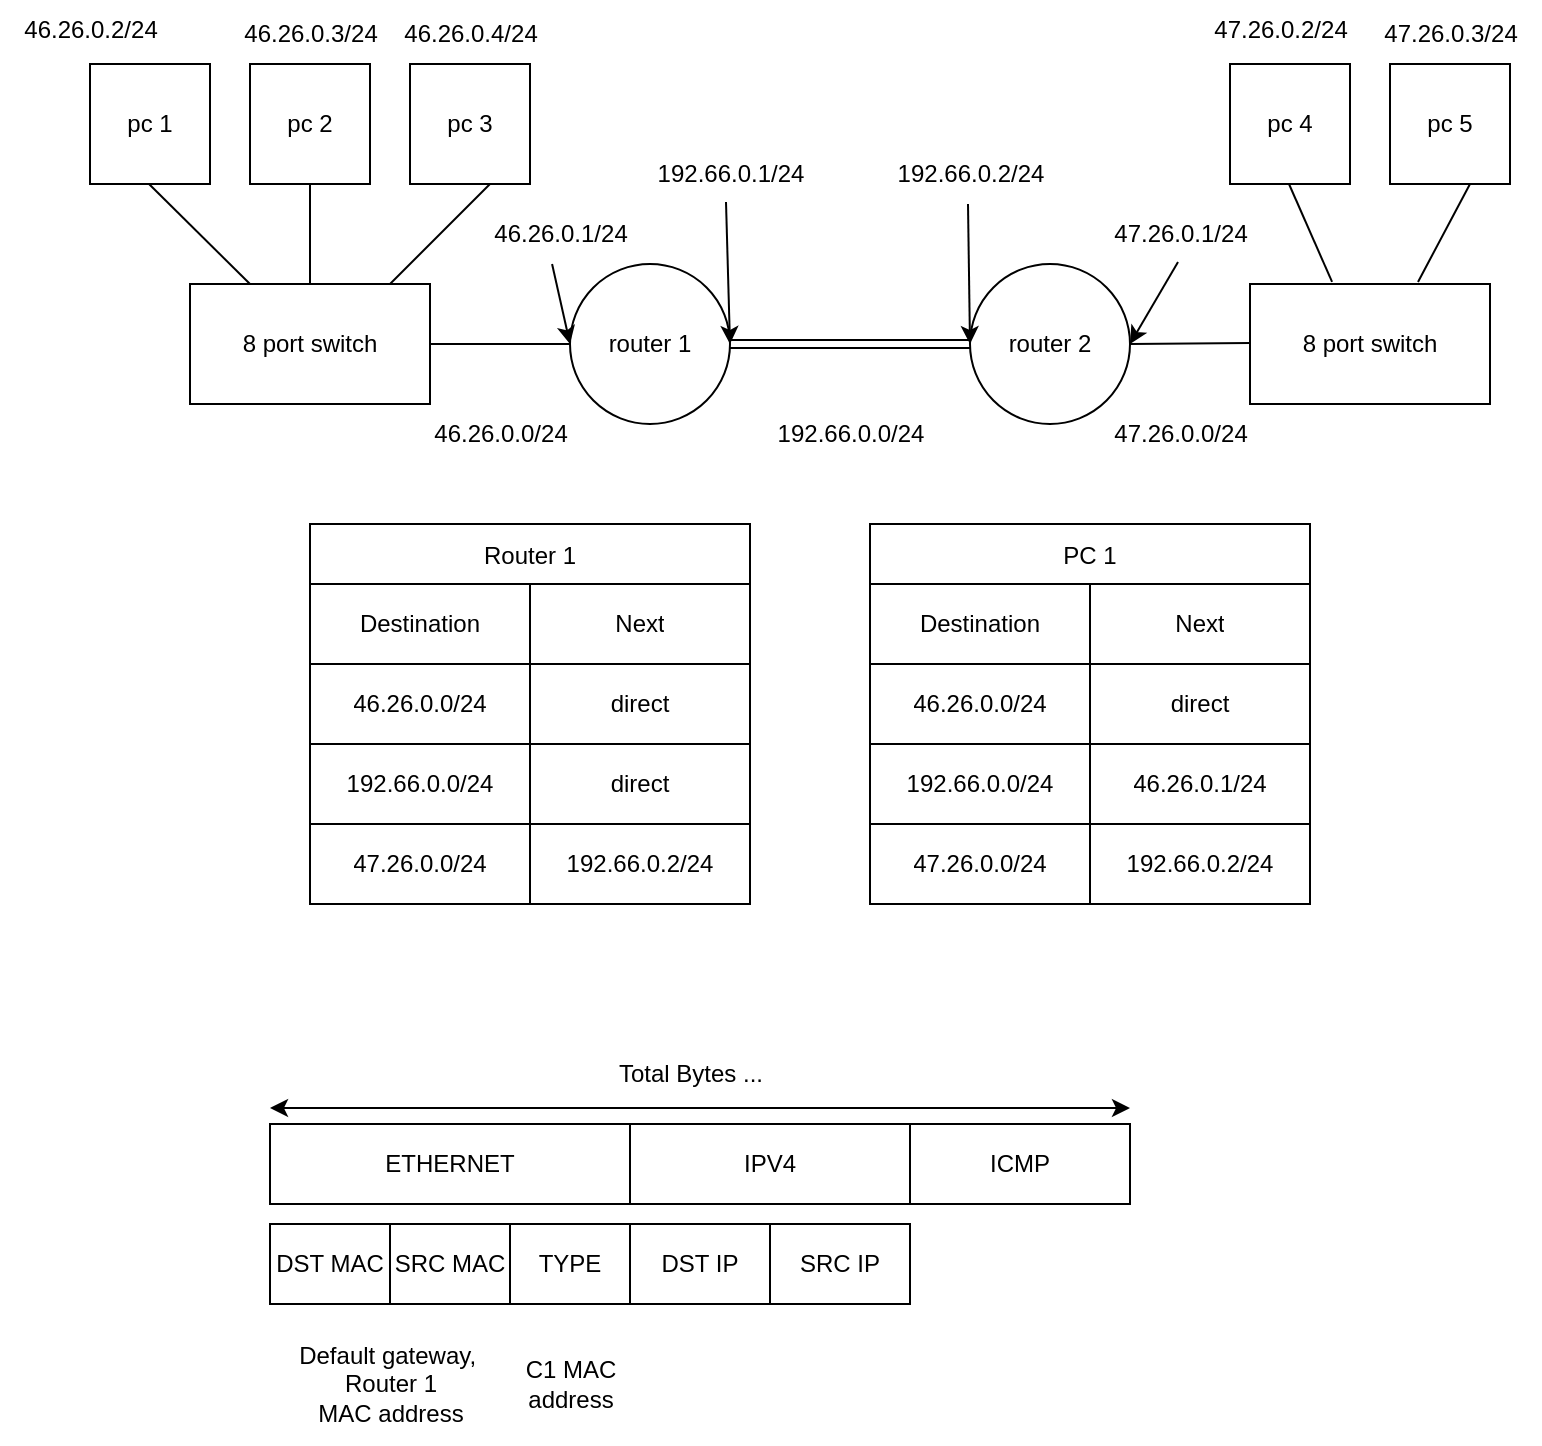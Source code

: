 <mxfile version="24.2.2" type="google">
  <diagram name="Page-1" id="2mOgMRaOgwee97mOUMlh">
    <mxGraphModel grid="1" page="1" gridSize="10" guides="1" tooltips="1" connect="1" arrows="1" fold="1" pageScale="1" pageWidth="827" pageHeight="1169" math="0" shadow="0">
      <root>
        <mxCell id="0" />
        <mxCell id="1" parent="0" />
        <mxCell id="NaPLUEEXEYmb0pdQJUKP-1" value="pc 1" style="whiteSpace=wrap;html=1;aspect=fixed;" vertex="1" parent="1">
          <mxGeometry x="60" y="120" width="60" height="60" as="geometry" />
        </mxCell>
        <mxCell id="NaPLUEEXEYmb0pdQJUKP-2" value="pc 2" style="whiteSpace=wrap;html=1;aspect=fixed;" vertex="1" parent="1">
          <mxGeometry x="140" y="120" width="60" height="60" as="geometry" />
        </mxCell>
        <mxCell id="NaPLUEEXEYmb0pdQJUKP-3" value="pc 3" style="whiteSpace=wrap;html=1;aspect=fixed;" vertex="1" parent="1">
          <mxGeometry x="220" y="120" width="60" height="60" as="geometry" />
        </mxCell>
        <mxCell id="NaPLUEEXEYmb0pdQJUKP-4" value="pc 5" style="whiteSpace=wrap;html=1;aspect=fixed;" vertex="1" parent="1">
          <mxGeometry x="710" y="120" width="60" height="60" as="geometry" />
        </mxCell>
        <mxCell id="NaPLUEEXEYmb0pdQJUKP-5" value="pc 4" style="whiteSpace=wrap;html=1;aspect=fixed;" vertex="1" parent="1">
          <mxGeometry x="630" y="120" width="60" height="60" as="geometry" />
        </mxCell>
        <mxCell id="NaPLUEEXEYmb0pdQJUKP-6" value="8 port switch" style="rounded=0;whiteSpace=wrap;html=1;" vertex="1" parent="1">
          <mxGeometry x="110" y="230" width="120" height="60" as="geometry" />
        </mxCell>
        <mxCell id="NaPLUEEXEYmb0pdQJUKP-8" value="8 port switch" style="rounded=0;whiteSpace=wrap;html=1;" vertex="1" parent="1">
          <mxGeometry x="640" y="230" width="120" height="60" as="geometry" />
        </mxCell>
        <mxCell id="NaPLUEEXEYmb0pdQJUKP-9" value="router 1" style="ellipse;whiteSpace=wrap;html=1;aspect=fixed;" vertex="1" parent="1">
          <mxGeometry x="300" y="220" width="80" height="80" as="geometry" />
        </mxCell>
        <mxCell id="NaPLUEEXEYmb0pdQJUKP-10" value="router 2" style="ellipse;whiteSpace=wrap;html=1;aspect=fixed;" vertex="1" parent="1">
          <mxGeometry x="500" y="220" width="80" height="80" as="geometry" />
        </mxCell>
        <mxCell id="NaPLUEEXEYmb0pdQJUKP-11" value="" style="shape=link;html=1;rounded=0;entryX=0;entryY=0.5;entryDx=0;entryDy=0;" edge="1" parent="1" target="NaPLUEEXEYmb0pdQJUKP-10">
          <mxGeometry width="100" relative="1" as="geometry">
            <mxPoint x="380" y="260" as="sourcePoint" />
            <mxPoint x="480" y="259.5" as="targetPoint" />
          </mxGeometry>
        </mxCell>
        <mxCell id="NaPLUEEXEYmb0pdQJUKP-12" value="" style="endArrow=none;html=1;rounded=0;exitX=1;exitY=0.5;exitDx=0;exitDy=0;" edge="1" parent="1" source="NaPLUEEXEYmb0pdQJUKP-6">
          <mxGeometry width="50" height="50" relative="1" as="geometry">
            <mxPoint x="250" y="310" as="sourcePoint" />
            <mxPoint x="300" y="260" as="targetPoint" />
          </mxGeometry>
        </mxCell>
        <mxCell id="NaPLUEEXEYmb0pdQJUKP-13" value="" style="endArrow=none;html=1;rounded=0;" edge="1" parent="1">
          <mxGeometry width="50" height="50" relative="1" as="geometry">
            <mxPoint x="580" y="260" as="sourcePoint" />
            <mxPoint x="640" y="259.5" as="targetPoint" />
          </mxGeometry>
        </mxCell>
        <mxCell id="NaPLUEEXEYmb0pdQJUKP-14" value="" style="endArrow=none;html=1;rounded=0;" edge="1" parent="1">
          <mxGeometry width="50" height="50" relative="1" as="geometry">
            <mxPoint x="210" y="230" as="sourcePoint" />
            <mxPoint x="260" y="180" as="targetPoint" />
          </mxGeometry>
        </mxCell>
        <mxCell id="NaPLUEEXEYmb0pdQJUKP-15" value="" style="endArrow=none;html=1;rounded=0;exitX=0.7;exitY=-0.017;exitDx=0;exitDy=0;exitPerimeter=0;" edge="1" parent="1" source="NaPLUEEXEYmb0pdQJUKP-8">
          <mxGeometry width="50" height="50" relative="1" as="geometry">
            <mxPoint x="700" y="230" as="sourcePoint" />
            <mxPoint x="750" y="180" as="targetPoint" />
          </mxGeometry>
        </mxCell>
        <mxCell id="NaPLUEEXEYmb0pdQJUKP-16" value="" style="endArrow=none;html=1;rounded=0;exitX=0.5;exitY=0;exitDx=0;exitDy=0;" edge="1" parent="1" source="NaPLUEEXEYmb0pdQJUKP-6">
          <mxGeometry width="50" height="50" relative="1" as="geometry">
            <mxPoint x="120" y="230" as="sourcePoint" />
            <mxPoint x="170" y="180" as="targetPoint" />
          </mxGeometry>
        </mxCell>
        <mxCell id="NaPLUEEXEYmb0pdQJUKP-17" value="" style="endArrow=none;html=1;rounded=0;exitX=0.342;exitY=-0.017;exitDx=0;exitDy=0;exitPerimeter=0;" edge="1" parent="1" source="NaPLUEEXEYmb0pdQJUKP-8">
          <mxGeometry width="50" height="50" relative="1" as="geometry">
            <mxPoint x="659.5" y="230" as="sourcePoint" />
            <mxPoint x="659.5" y="180" as="targetPoint" />
          </mxGeometry>
        </mxCell>
        <mxCell id="NaPLUEEXEYmb0pdQJUKP-18" value="" style="endArrow=none;html=1;rounded=0;exitX=0.25;exitY=0;exitDx=0;exitDy=0;" edge="1" parent="1" source="NaPLUEEXEYmb0pdQJUKP-6">
          <mxGeometry width="50" height="50" relative="1" as="geometry">
            <mxPoint x="89.5" y="230" as="sourcePoint" />
            <mxPoint x="89.5" y="180" as="targetPoint" />
          </mxGeometry>
        </mxCell>
        <mxCell id="NaPLUEEXEYmb0pdQJUKP-19" value="46.26.0.2/24" style="text;html=1;align=center;verticalAlign=middle;resizable=0;points=[];autosize=1;strokeColor=none;fillColor=none;" vertex="1" parent="1">
          <mxGeometry x="15" y="88" width="90" height="30" as="geometry" />
        </mxCell>
        <mxCell id="NaPLUEEXEYmb0pdQJUKP-20" value="46.26.0.3/24" style="text;html=1;align=center;verticalAlign=middle;resizable=0;points=[];autosize=1;strokeColor=none;fillColor=none;" vertex="1" parent="1">
          <mxGeometry x="125" y="90" width="90" height="30" as="geometry" />
        </mxCell>
        <mxCell id="NaPLUEEXEYmb0pdQJUKP-21" value="46.26.0.4/24" style="text;html=1;align=center;verticalAlign=middle;resizable=0;points=[];autosize=1;strokeColor=none;fillColor=none;" vertex="1" parent="1">
          <mxGeometry x="205" y="90" width="90" height="30" as="geometry" />
        </mxCell>
        <mxCell id="NaPLUEEXEYmb0pdQJUKP-22" value="46.26.0.0/24" style="text;html=1;align=center;verticalAlign=middle;resizable=0;points=[];autosize=1;strokeColor=none;fillColor=none;" vertex="1" parent="1">
          <mxGeometry x="220" y="290" width="90" height="30" as="geometry" />
        </mxCell>
        <mxCell id="NaPLUEEXEYmb0pdQJUKP-23" value="47.26.0.2/24" style="text;html=1;align=center;verticalAlign=middle;resizable=0;points=[];autosize=1;strokeColor=none;fillColor=none;" vertex="1" parent="1">
          <mxGeometry x="610" y="88" width="90" height="30" as="geometry" />
        </mxCell>
        <mxCell id="NaPLUEEXEYmb0pdQJUKP-24" value="47.26.0.3/24" style="text;html=1;align=center;verticalAlign=middle;resizable=0;points=[];autosize=1;strokeColor=none;fillColor=none;" vertex="1" parent="1">
          <mxGeometry x="695" y="90" width="90" height="30" as="geometry" />
        </mxCell>
        <mxCell id="NaPLUEEXEYmb0pdQJUKP-25" value="47.26.0.0/24" style="text;html=1;align=center;verticalAlign=middle;resizable=0;points=[];autosize=1;strokeColor=none;fillColor=none;" vertex="1" parent="1">
          <mxGeometry x="560" y="290" width="90" height="30" as="geometry" />
        </mxCell>
        <mxCell id="NaPLUEEXEYmb0pdQJUKP-26" value="192.66.0.1/24" style="text;html=1;align=center;verticalAlign=middle;resizable=0;points=[];autosize=1;strokeColor=none;fillColor=none;" vertex="1" parent="1">
          <mxGeometry x="330" y="160" width="100" height="30" as="geometry" />
        </mxCell>
        <mxCell id="NaPLUEEXEYmb0pdQJUKP-27" value="192.66.0.2/24" style="text;html=1;align=center;verticalAlign=middle;resizable=0;points=[];autosize=1;strokeColor=none;fillColor=none;" vertex="1" parent="1">
          <mxGeometry x="450" y="160" width="100" height="30" as="geometry" />
        </mxCell>
        <mxCell id="NaPLUEEXEYmb0pdQJUKP-28" value="192.66.0.0/24" style="text;html=1;align=center;verticalAlign=middle;resizable=0;points=[];autosize=1;strokeColor=none;fillColor=none;" vertex="1" parent="1">
          <mxGeometry x="390" y="290" width="100" height="30" as="geometry" />
        </mxCell>
        <mxCell id="NaPLUEEXEYmb0pdQJUKP-29" value="46.26.0.1/24" style="text;html=1;align=center;verticalAlign=middle;resizable=0;points=[];autosize=1;strokeColor=none;fillColor=none;" vertex="1" parent="1">
          <mxGeometry x="250" y="190" width="90" height="30" as="geometry" />
        </mxCell>
        <mxCell id="NaPLUEEXEYmb0pdQJUKP-30" value="47.26.0.1/24" style="text;html=1;align=center;verticalAlign=middle;resizable=0;points=[];autosize=1;strokeColor=none;fillColor=none;" vertex="1" parent="1">
          <mxGeometry x="560" y="190" width="90" height="30" as="geometry" />
        </mxCell>
        <mxCell id="ICIe0X3Uief77Eae406d-1" value="Router 1" style="shape=table;startSize=30;container=1;collapsible=0;childLayout=tableLayout;" vertex="1" parent="1">
          <mxGeometry x="170" y="350" width="220" height="190" as="geometry" />
        </mxCell>
        <mxCell id="ICIe0X3Uief77Eae406d-2" value="" style="shape=tableRow;horizontal=0;startSize=0;swimlaneHead=0;swimlaneBody=0;strokeColor=inherit;top=0;left=0;bottom=0;right=0;collapsible=0;dropTarget=0;fillColor=none;points=[[0,0.5],[1,0.5]];portConstraint=eastwest;" vertex="1" parent="ICIe0X3Uief77Eae406d-1">
          <mxGeometry y="30" width="220" height="40" as="geometry" />
        </mxCell>
        <mxCell id="ICIe0X3Uief77Eae406d-3" value="Destination" style="shape=partialRectangle;html=1;whiteSpace=wrap;connectable=0;strokeColor=inherit;overflow=hidden;fillColor=none;top=0;left=0;bottom=0;right=0;pointerEvents=1;" vertex="1" parent="ICIe0X3Uief77Eae406d-2">
          <mxGeometry width="110" height="40" as="geometry">
            <mxRectangle width="110" height="40" as="alternateBounds" />
          </mxGeometry>
        </mxCell>
        <mxCell id="ICIe0X3Uief77Eae406d-4" value="Next" style="shape=partialRectangle;html=1;whiteSpace=wrap;connectable=0;strokeColor=inherit;overflow=hidden;fillColor=none;top=0;left=0;bottom=0;right=0;pointerEvents=1;" vertex="1" parent="ICIe0X3Uief77Eae406d-2">
          <mxGeometry x="110" width="110" height="40" as="geometry">
            <mxRectangle width="110" height="40" as="alternateBounds" />
          </mxGeometry>
        </mxCell>
        <mxCell id="ICIe0X3Uief77Eae406d-5" value="" style="shape=tableRow;horizontal=0;startSize=0;swimlaneHead=0;swimlaneBody=0;strokeColor=inherit;top=0;left=0;bottom=0;right=0;collapsible=0;dropTarget=0;fillColor=none;points=[[0,0.5],[1,0.5]];portConstraint=eastwest;" vertex="1" parent="ICIe0X3Uief77Eae406d-1">
          <mxGeometry y="70" width="220" height="40" as="geometry" />
        </mxCell>
        <mxCell id="ICIe0X3Uief77Eae406d-6" value="&lt;span style=&quot;white-space: nowrap;&quot;&gt;46.26.0.0/24&lt;/span&gt;" style="shape=partialRectangle;html=1;whiteSpace=wrap;connectable=0;strokeColor=inherit;overflow=hidden;fillColor=none;top=0;left=0;bottom=0;right=0;pointerEvents=1;" vertex="1" parent="ICIe0X3Uief77Eae406d-5">
          <mxGeometry width="110" height="40" as="geometry">
            <mxRectangle width="110" height="40" as="alternateBounds" />
          </mxGeometry>
        </mxCell>
        <mxCell id="ICIe0X3Uief77Eae406d-7" value="direct" style="shape=partialRectangle;html=1;whiteSpace=wrap;connectable=0;strokeColor=inherit;overflow=hidden;fillColor=none;top=0;left=0;bottom=0;right=0;pointerEvents=1;" vertex="1" parent="ICIe0X3Uief77Eae406d-5">
          <mxGeometry x="110" width="110" height="40" as="geometry">
            <mxRectangle width="110" height="40" as="alternateBounds" />
          </mxGeometry>
        </mxCell>
        <mxCell id="ICIe0X3Uief77Eae406d-8" value="" style="shape=tableRow;horizontal=0;startSize=0;swimlaneHead=0;swimlaneBody=0;strokeColor=inherit;top=0;left=0;bottom=0;right=0;collapsible=0;dropTarget=0;fillColor=none;points=[[0,0.5],[1,0.5]];portConstraint=eastwest;" vertex="1" parent="ICIe0X3Uief77Eae406d-1">
          <mxGeometry y="110" width="220" height="40" as="geometry" />
        </mxCell>
        <mxCell id="ICIe0X3Uief77Eae406d-9" value="&lt;span style=&quot;white-space: nowrap;&quot;&gt;192.66.0.0/24&lt;/span&gt;" style="shape=partialRectangle;html=1;whiteSpace=wrap;connectable=0;strokeColor=inherit;overflow=hidden;fillColor=none;top=0;left=0;bottom=0;right=0;pointerEvents=1;" vertex="1" parent="ICIe0X3Uief77Eae406d-8">
          <mxGeometry width="110" height="40" as="geometry">
            <mxRectangle width="110" height="40" as="alternateBounds" />
          </mxGeometry>
        </mxCell>
        <mxCell id="ICIe0X3Uief77Eae406d-10" value="direct" style="shape=partialRectangle;html=1;whiteSpace=wrap;connectable=0;strokeColor=inherit;overflow=hidden;fillColor=none;top=0;left=0;bottom=0;right=0;pointerEvents=1;" vertex="1" parent="ICIe0X3Uief77Eae406d-8">
          <mxGeometry x="110" width="110" height="40" as="geometry">
            <mxRectangle width="110" height="40" as="alternateBounds" />
          </mxGeometry>
        </mxCell>
        <mxCell id="ICIe0X3Uief77Eae406d-11" value="" style="shape=tableRow;horizontal=0;startSize=0;swimlaneHead=0;swimlaneBody=0;strokeColor=inherit;top=0;left=0;bottom=0;right=0;collapsible=0;dropTarget=0;fillColor=none;points=[[0,0.5],[1,0.5]];portConstraint=eastwest;" vertex="1" parent="ICIe0X3Uief77Eae406d-1">
          <mxGeometry y="150" width="220" height="40" as="geometry" />
        </mxCell>
        <mxCell id="ICIe0X3Uief77Eae406d-12" value="&lt;span style=&quot;white-space: nowrap;&quot;&gt;47.26.0.0/24&lt;/span&gt;" style="shape=partialRectangle;html=1;whiteSpace=wrap;connectable=0;strokeColor=inherit;overflow=hidden;fillColor=none;top=0;left=0;bottom=0;right=0;pointerEvents=1;" vertex="1" parent="ICIe0X3Uief77Eae406d-11">
          <mxGeometry width="110" height="40" as="geometry">
            <mxRectangle width="110" height="40" as="alternateBounds" />
          </mxGeometry>
        </mxCell>
        <mxCell id="ICIe0X3Uief77Eae406d-13" value="&lt;span style=&quot;white-space: nowrap;&quot;&gt;192.66.0.2/24&lt;/span&gt;" style="shape=partialRectangle;html=1;whiteSpace=wrap;connectable=0;strokeColor=inherit;overflow=hidden;fillColor=none;top=0;left=0;bottom=0;right=0;pointerEvents=1;" vertex="1" parent="ICIe0X3Uief77Eae406d-11">
          <mxGeometry x="110" width="110" height="40" as="geometry">
            <mxRectangle width="110" height="40" as="alternateBounds" />
          </mxGeometry>
        </mxCell>
        <mxCell id="ICIe0X3Uief77Eae406d-14" value="PC 1" style="shape=table;startSize=30;container=1;collapsible=0;childLayout=tableLayout;" vertex="1" parent="1">
          <mxGeometry x="450" y="350" width="220" height="190" as="geometry" />
        </mxCell>
        <mxCell id="ICIe0X3Uief77Eae406d-15" value="" style="shape=tableRow;horizontal=0;startSize=0;swimlaneHead=0;swimlaneBody=0;strokeColor=inherit;top=0;left=0;bottom=0;right=0;collapsible=0;dropTarget=0;fillColor=none;points=[[0,0.5],[1,0.5]];portConstraint=eastwest;" vertex="1" parent="ICIe0X3Uief77Eae406d-14">
          <mxGeometry y="30" width="220" height="40" as="geometry" />
        </mxCell>
        <mxCell id="ICIe0X3Uief77Eae406d-16" value="Destination" style="shape=partialRectangle;html=1;whiteSpace=wrap;connectable=0;strokeColor=inherit;overflow=hidden;fillColor=none;top=0;left=0;bottom=0;right=0;pointerEvents=1;" vertex="1" parent="ICIe0X3Uief77Eae406d-15">
          <mxGeometry width="110" height="40" as="geometry">
            <mxRectangle width="110" height="40" as="alternateBounds" />
          </mxGeometry>
        </mxCell>
        <mxCell id="ICIe0X3Uief77Eae406d-17" value="Next" style="shape=partialRectangle;html=1;whiteSpace=wrap;connectable=0;strokeColor=inherit;overflow=hidden;fillColor=none;top=0;left=0;bottom=0;right=0;pointerEvents=1;" vertex="1" parent="ICIe0X3Uief77Eae406d-15">
          <mxGeometry x="110" width="110" height="40" as="geometry">
            <mxRectangle width="110" height="40" as="alternateBounds" />
          </mxGeometry>
        </mxCell>
        <mxCell id="ICIe0X3Uief77Eae406d-18" value="" style="shape=tableRow;horizontal=0;startSize=0;swimlaneHead=0;swimlaneBody=0;strokeColor=inherit;top=0;left=0;bottom=0;right=0;collapsible=0;dropTarget=0;fillColor=none;points=[[0,0.5],[1,0.5]];portConstraint=eastwest;" vertex="1" parent="ICIe0X3Uief77Eae406d-14">
          <mxGeometry y="70" width="220" height="40" as="geometry" />
        </mxCell>
        <mxCell id="ICIe0X3Uief77Eae406d-19" value="&lt;span style=&quot;white-space: nowrap;&quot;&gt;46.26.0.0/24&lt;/span&gt;" style="shape=partialRectangle;html=1;whiteSpace=wrap;connectable=0;strokeColor=inherit;overflow=hidden;fillColor=none;top=0;left=0;bottom=0;right=0;pointerEvents=1;" vertex="1" parent="ICIe0X3Uief77Eae406d-18">
          <mxGeometry width="110" height="40" as="geometry">
            <mxRectangle width="110" height="40" as="alternateBounds" />
          </mxGeometry>
        </mxCell>
        <mxCell id="ICIe0X3Uief77Eae406d-20" value="direct" style="shape=partialRectangle;html=1;whiteSpace=wrap;connectable=0;strokeColor=inherit;overflow=hidden;fillColor=none;top=0;left=0;bottom=0;right=0;pointerEvents=1;" vertex="1" parent="ICIe0X3Uief77Eae406d-18">
          <mxGeometry x="110" width="110" height="40" as="geometry">
            <mxRectangle width="110" height="40" as="alternateBounds" />
          </mxGeometry>
        </mxCell>
        <mxCell id="ICIe0X3Uief77Eae406d-21" value="" style="shape=tableRow;horizontal=0;startSize=0;swimlaneHead=0;swimlaneBody=0;strokeColor=inherit;top=0;left=0;bottom=0;right=0;collapsible=0;dropTarget=0;fillColor=none;points=[[0,0.5],[1,0.5]];portConstraint=eastwest;" vertex="1" parent="ICIe0X3Uief77Eae406d-14">
          <mxGeometry y="110" width="220" height="40" as="geometry" />
        </mxCell>
        <mxCell id="ICIe0X3Uief77Eae406d-22" value="&lt;span style=&quot;white-space: nowrap;&quot;&gt;192.66.0.0/24&lt;/span&gt;" style="shape=partialRectangle;html=1;whiteSpace=wrap;connectable=0;strokeColor=inherit;overflow=hidden;fillColor=none;top=0;left=0;bottom=0;right=0;pointerEvents=1;" vertex="1" parent="ICIe0X3Uief77Eae406d-21">
          <mxGeometry width="110" height="40" as="geometry">
            <mxRectangle width="110" height="40" as="alternateBounds" />
          </mxGeometry>
        </mxCell>
        <mxCell id="ICIe0X3Uief77Eae406d-23" value="&lt;span style=&quot;white-space: nowrap;&quot;&gt;46.26.0.1/24&lt;/span&gt;" style="shape=partialRectangle;html=1;whiteSpace=wrap;connectable=0;strokeColor=inherit;overflow=hidden;fillColor=none;top=0;left=0;bottom=0;right=0;pointerEvents=1;" vertex="1" parent="ICIe0X3Uief77Eae406d-21">
          <mxGeometry x="110" width="110" height="40" as="geometry">
            <mxRectangle width="110" height="40" as="alternateBounds" />
          </mxGeometry>
        </mxCell>
        <mxCell id="ICIe0X3Uief77Eae406d-24" value="" style="shape=tableRow;horizontal=0;startSize=0;swimlaneHead=0;swimlaneBody=0;strokeColor=inherit;top=0;left=0;bottom=0;right=0;collapsible=0;dropTarget=0;fillColor=none;points=[[0,0.5],[1,0.5]];portConstraint=eastwest;" vertex="1" parent="ICIe0X3Uief77Eae406d-14">
          <mxGeometry y="150" width="220" height="40" as="geometry" />
        </mxCell>
        <mxCell id="ICIe0X3Uief77Eae406d-25" value="&lt;span style=&quot;white-space: nowrap;&quot;&gt;47.26.0.0/24&lt;/span&gt;" style="shape=partialRectangle;html=1;whiteSpace=wrap;connectable=0;strokeColor=inherit;overflow=hidden;fillColor=none;top=0;left=0;bottom=0;right=0;pointerEvents=1;" vertex="1" parent="ICIe0X3Uief77Eae406d-24">
          <mxGeometry width="110" height="40" as="geometry">
            <mxRectangle width="110" height="40" as="alternateBounds" />
          </mxGeometry>
        </mxCell>
        <mxCell id="ICIe0X3Uief77Eae406d-26" value="&lt;span style=&quot;white-space: nowrap;&quot;&gt;192.66.0.2/24&lt;/span&gt;" style="shape=partialRectangle;html=1;whiteSpace=wrap;connectable=0;strokeColor=inherit;overflow=hidden;fillColor=none;top=0;left=0;bottom=0;right=0;pointerEvents=1;" vertex="1" parent="ICIe0X3Uief77Eae406d-24">
          <mxGeometry x="110" width="110" height="40" as="geometry">
            <mxRectangle width="110" height="40" as="alternateBounds" />
          </mxGeometry>
        </mxCell>
        <mxCell id="ICIe0X3Uief77Eae406d-32" value="" style="endArrow=classic;html=1;rounded=0;exitX=0.48;exitY=0.967;exitDx=0;exitDy=0;exitPerimeter=0;" edge="1" parent="1" source="NaPLUEEXEYmb0pdQJUKP-26">
          <mxGeometry width="50" height="50" relative="1" as="geometry">
            <mxPoint x="400" y="370" as="sourcePoint" />
            <mxPoint x="380" y="260" as="targetPoint" />
          </mxGeometry>
        </mxCell>
        <mxCell id="ICIe0X3Uief77Eae406d-33" value="" style="endArrow=classic;html=1;rounded=0;exitX=0.49;exitY=1;exitDx=0;exitDy=0;exitPerimeter=0;" edge="1" parent="1" source="NaPLUEEXEYmb0pdQJUKP-27">
          <mxGeometry width="50" height="50" relative="1" as="geometry">
            <mxPoint x="400" y="370" as="sourcePoint" />
            <mxPoint x="500" y="260" as="targetPoint" />
          </mxGeometry>
        </mxCell>
        <mxCell id="ICIe0X3Uief77Eae406d-35" value="" style="endArrow=classic;html=1;rounded=0;exitX=0.456;exitY=1;exitDx=0;exitDy=0;exitPerimeter=0;entryX=0;entryY=0.5;entryDx=0;entryDy=0;" edge="1" parent="1" source="NaPLUEEXEYmb0pdQJUKP-29" target="NaPLUEEXEYmb0pdQJUKP-9">
          <mxGeometry width="50" height="50" relative="1" as="geometry">
            <mxPoint x="400" y="370" as="sourcePoint" />
            <mxPoint x="450" y="320" as="targetPoint" />
          </mxGeometry>
        </mxCell>
        <mxCell id="ICIe0X3Uief77Eae406d-36" value="" style="endArrow=classic;html=1;rounded=0;exitX=0.489;exitY=0.967;exitDx=0;exitDy=0;exitPerimeter=0;entryX=1;entryY=0.5;entryDx=0;entryDy=0;" edge="1" parent="1" source="NaPLUEEXEYmb0pdQJUKP-30" target="NaPLUEEXEYmb0pdQJUKP-10">
          <mxGeometry width="50" height="50" relative="1" as="geometry">
            <mxPoint x="400" y="370" as="sourcePoint" />
            <mxPoint x="450" y="320" as="targetPoint" />
          </mxGeometry>
        </mxCell>
        <mxCell id="ICIe0X3Uief77Eae406d-37" value="ETHERNET" style="rounded=0;whiteSpace=wrap;html=1;" vertex="1" parent="1">
          <mxGeometry x="150" y="650" width="180" height="40" as="geometry" />
        </mxCell>
        <mxCell id="ICIe0X3Uief77Eae406d-38" value="IPV4" style="rounded=0;whiteSpace=wrap;html=1;" vertex="1" parent="1">
          <mxGeometry x="330" y="650" width="140" height="40" as="geometry" />
        </mxCell>
        <mxCell id="ICIe0X3Uief77Eae406d-39" value="ICMP" style="rounded=0;whiteSpace=wrap;html=1;" vertex="1" parent="1">
          <mxGeometry x="470" y="650" width="110" height="40" as="geometry" />
        </mxCell>
        <mxCell id="ICIe0X3Uief77Eae406d-40" value="DST MAC" style="rounded=0;whiteSpace=wrap;html=1;" vertex="1" parent="1">
          <mxGeometry x="150" y="700" width="60" height="40" as="geometry" />
        </mxCell>
        <mxCell id="ICIe0X3Uief77Eae406d-41" value="SRC MAC" style="rounded=0;whiteSpace=wrap;html=1;" vertex="1" parent="1">
          <mxGeometry x="210" y="700" width="60" height="40" as="geometry" />
        </mxCell>
        <mxCell id="ICIe0X3Uief77Eae406d-42" value="TYPE" style="rounded=0;whiteSpace=wrap;html=1;" vertex="1" parent="1">
          <mxGeometry x="270" y="700" width="60" height="40" as="geometry" />
        </mxCell>
        <mxCell id="ICIe0X3Uief77Eae406d-43" value="DST IP" style="rounded=0;whiteSpace=wrap;html=1;" vertex="1" parent="1">
          <mxGeometry x="330" y="700" width="70" height="40" as="geometry" />
        </mxCell>
        <mxCell id="ICIe0X3Uief77Eae406d-44" value="SRC IP" style="rounded=0;whiteSpace=wrap;html=1;" vertex="1" parent="1">
          <mxGeometry x="400" y="700" width="70" height="40" as="geometry" />
        </mxCell>
        <mxCell id="ICIe0X3Uief77Eae406d-45" value="Default gateway,&amp;nbsp;&lt;div&gt;Router 1&lt;div&gt;MAC address&lt;/div&gt;&lt;/div&gt;" style="text;html=1;align=center;verticalAlign=middle;resizable=0;points=[];autosize=1;strokeColor=none;fillColor=none;" vertex="1" parent="1">
          <mxGeometry x="150" y="750" width="120" height="60" as="geometry" />
        </mxCell>
        <mxCell id="ICIe0X3Uief77Eae406d-46" value="C1 MAC&lt;div&gt;address&lt;/div&gt;" style="text;html=1;align=center;verticalAlign=middle;resizable=0;points=[];autosize=1;strokeColor=none;fillColor=none;" vertex="1" parent="1">
          <mxGeometry x="265" y="760" width="70" height="40" as="geometry" />
        </mxCell>
        <mxCell id="ICIe0X3Uief77Eae406d-47" value="" style="endArrow=classic;startArrow=classic;html=1;rounded=0;" edge="1" parent="1">
          <mxGeometry width="50" height="50" relative="1" as="geometry">
            <mxPoint x="150" y="642" as="sourcePoint" />
            <mxPoint x="580" y="642" as="targetPoint" />
          </mxGeometry>
        </mxCell>
        <mxCell id="ICIe0X3Uief77Eae406d-48" value="Total Bytes ..." style="text;html=1;align=center;verticalAlign=middle;resizable=0;points=[];autosize=1;strokeColor=none;fillColor=none;" vertex="1" parent="1">
          <mxGeometry x="310" y="610" width="100" height="30" as="geometry" />
        </mxCell>
      </root>
    </mxGraphModel>
  </diagram>
</mxfile>
